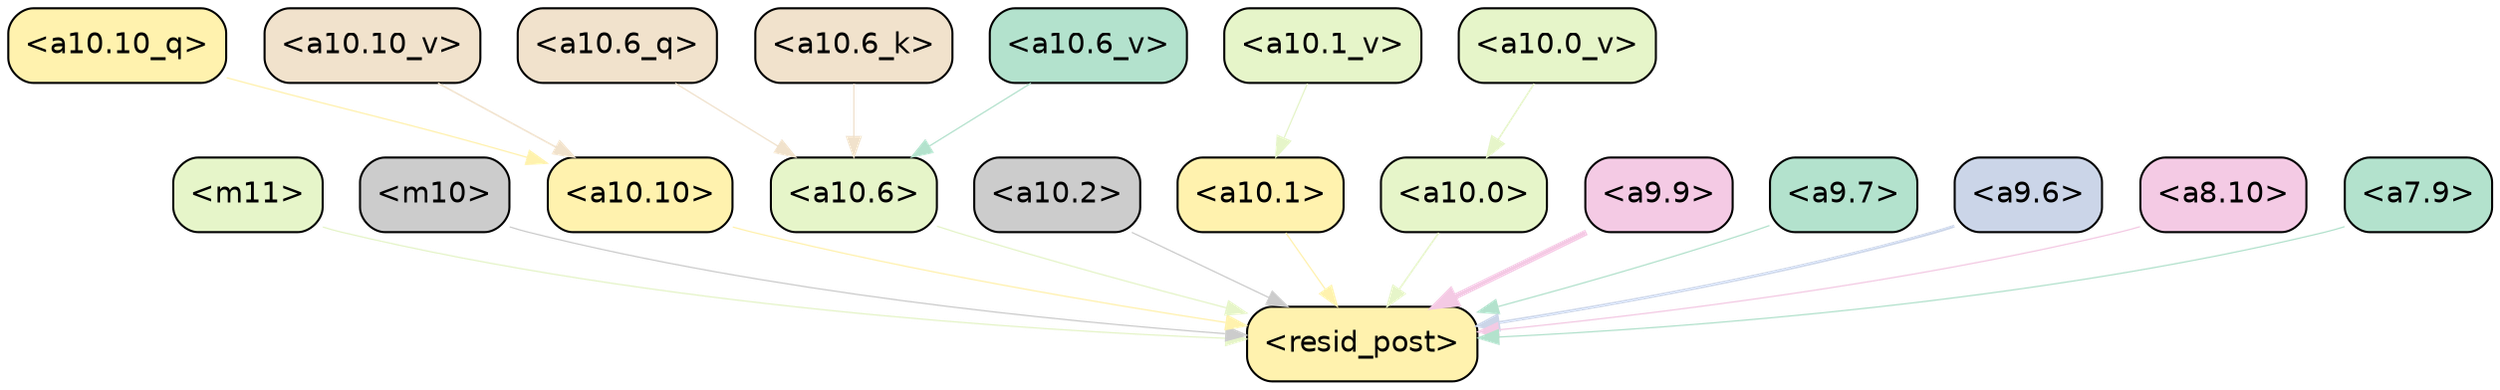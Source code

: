 strict digraph "" {
	graph [bgcolor=transparent,
		layout=dot,
		overlap=false,
		splines=true
	];
	"<m11>"	[color=black,
		fillcolor="#e6f5c9",
		fontname=Helvetica,
		shape=box,
		style="filled, rounded"];
	"<resid_post>"	[color=black,
		fillcolor="#fff2ae",
		fontname=Helvetica,
		shape=box,
		style="filled, rounded"];
	"<m11>" -> "<resid_post>"	[color="#e6f5c9",
		penwidth=0.6];
	"<m10>"	[color=black,
		fillcolor="#cccccc",
		fontname=Helvetica,
		shape=box,
		style="filled, rounded"];
	"<m10>" -> "<resid_post>"	[color="#cccccc",
		penwidth=0.6];
	"<a10.10>"	[color=black,
		fillcolor="#fff2ae",
		fontname=Helvetica,
		shape=box,
		style="filled, rounded"];
	"<a10.10>" -> "<resid_post>"	[color="#fff2ae",
		penwidth=0.6];
	"<a10.6>"	[color=black,
		fillcolor="#e6f5c9",
		fontname=Helvetica,
		shape=box,
		style="filled, rounded"];
	"<a10.6>" -> "<resid_post>"	[color="#e6f5c9",
		penwidth=0.6];
	"<a10.2>"	[color=black,
		fillcolor="#cccccc",
		fontname=Helvetica,
		shape=box,
		style="filled, rounded"];
	"<a10.2>" -> "<resid_post>"	[color="#cccccc",
		penwidth=0.6];
	"<a10.1>"	[color=black,
		fillcolor="#fff2ae",
		fontname=Helvetica,
		shape=box,
		style="filled, rounded"];
	"<a10.1>" -> "<resid_post>"	[color="#fff2ae",
		penwidth=0.6];
	"<a10.0>"	[color=black,
		fillcolor="#e6f5c9",
		fontname=Helvetica,
		shape=box,
		style="filled, rounded"];
	"<a10.0>" -> "<resid_post>"	[color="#e6f5c9",
		penwidth=0.7362499237060547];
	"<a9.9>"	[color=black,
		fillcolor="#f4cae4",
		fontname=Helvetica,
		shape=box,
		style="filled, rounded"];
	"<a9.9>" -> "<resid_post>"	[color="#f4cae4",
		penwidth=2.76039457321167];
	"<a9.7>"	[color=black,
		fillcolor="#b3e2cd",
		fontname=Helvetica,
		shape=box,
		style="filled, rounded"];
	"<a9.7>" -> "<resid_post>"	[color="#b3e2cd",
		penwidth=0.6];
	"<a9.6>"	[color=black,
		fillcolor="#cbd5e8",
		fontname=Helvetica,
		shape=box,
		style="filled, rounded"];
	"<a9.6>" -> "<resid_post>"	[color="#cbd5e8",
		penwidth=1.3750720024108887];
	"<a8.10>"	[color=black,
		fillcolor="#f4cae4",
		fontname=Helvetica,
		shape=box,
		style="filled, rounded"];
	"<a8.10>" -> "<resid_post>"	[color="#f4cae4",
		penwidth=0.6];
	"<a7.9>"	[color=black,
		fillcolor="#b3e2cd",
		fontname=Helvetica,
		shape=box,
		style="filled, rounded"];
	"<a7.9>" -> "<resid_post>"	[color="#b3e2cd",
		penwidth=0.6];
	"<a10.10_q>"	[color=black,
		fillcolor="#fff2ae",
		fontname=Helvetica,
		shape=box,
		style="filled, rounded"];
	"<a10.10_q>" -> "<a10.10>"	[color="#fff2ae",
		penwidth=0.6];
	"<a10.6_q>"	[color=black,
		fillcolor="#f1e2cc",
		fontname=Helvetica,
		shape=box,
		style="filled, rounded"];
	"<a10.6_q>" -> "<a10.6>"	[color="#f1e2cc",
		penwidth=0.6];
	"<a10.6_k>"	[color=black,
		fillcolor="#f1e2cc",
		fontname=Helvetica,
		shape=box,
		style="filled, rounded"];
	"<a10.6_k>" -> "<a10.6>"	[color="#f1e2cc",
		penwidth=0.6];
	"<a10.10_v>"	[color=black,
		fillcolor="#f1e2cc",
		fontname=Helvetica,
		shape=box,
		style="filled, rounded"];
	"<a10.10_v>" -> "<a10.10>"	[color="#f1e2cc",
		penwidth=0.719883918762207];
	"<a10.6_v>"	[color=black,
		fillcolor="#b3e2cd",
		fontname=Helvetica,
		shape=box,
		style="filled, rounded"];
	"<a10.6_v>" -> "<a10.6>"	[color="#b3e2cd",
		penwidth=0.6];
	"<a10.1_v>"	[color=black,
		fillcolor="#e6f5c9",
		fontname=Helvetica,
		shape=box,
		style="filled, rounded"];
	"<a10.1_v>" -> "<a10.1>"	[color="#e6f5c9",
		penwidth=0.6];
	"<a10.0_v>"	[color=black,
		fillcolor="#e6f5c9",
		fontname=Helvetica,
		shape=box,
		style="filled, rounded"];
	"<a10.0_v>" -> "<a10.0>"	[color="#e6f5c9",
		penwidth=0.732755184173584];
}
